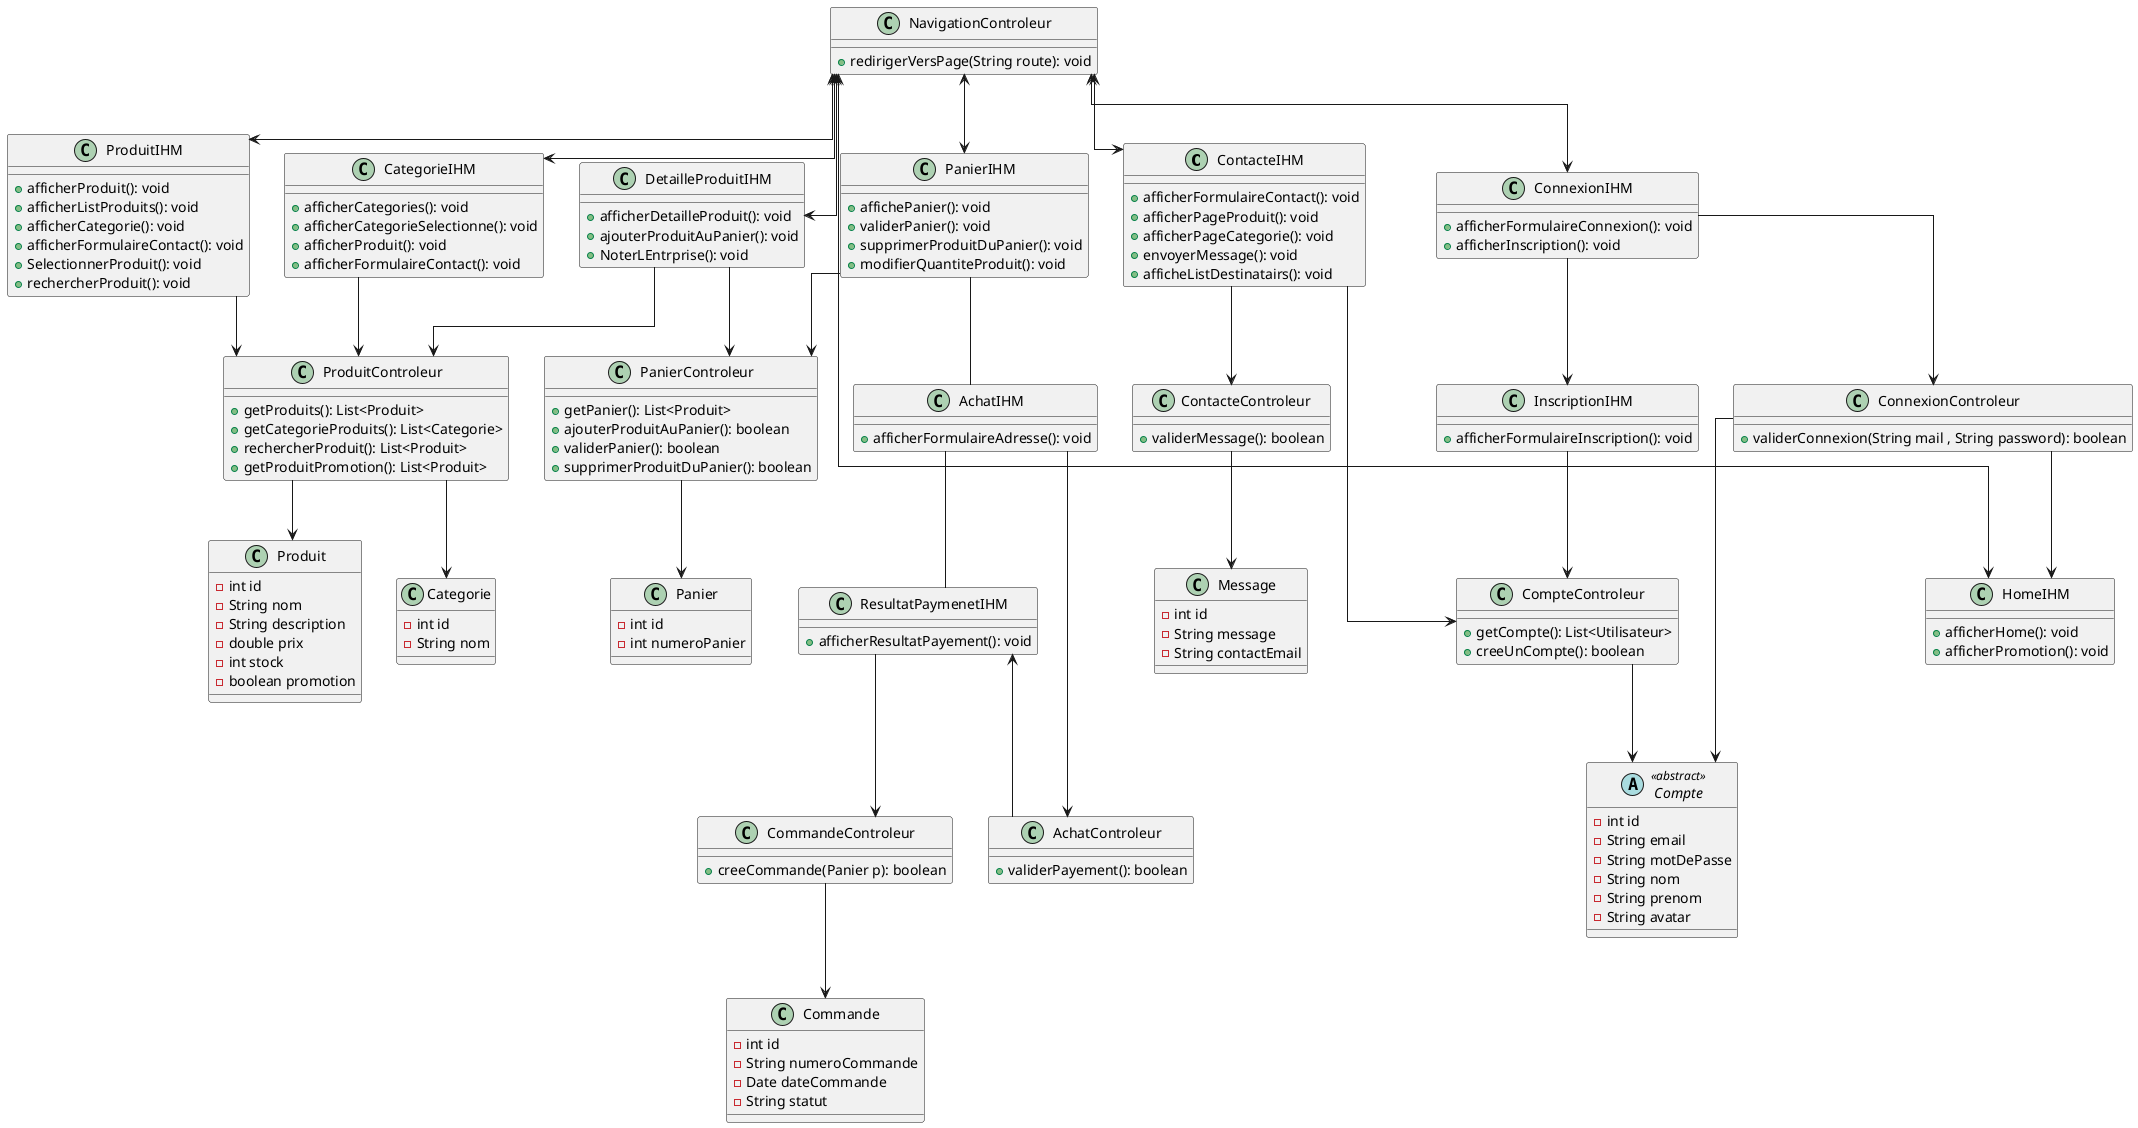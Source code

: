 @startuml
'hide circle
hide @unlinked
skinparam linetype ortho
skinparam lineStyle jumps




'------IHM --------------------------'
class ContacteIHM {
+ afficherFormulaireContact(): void
+ afficherPageProduit(): void
+ afficherPageCategorie(): void
+ envoyerMessage(): void
+ afficheListDestinatairs(): void
}

class ProduitIHM {
+ afficherProduit(): void
+ afficherListProduits(): void
+ afficherCategorie(): void
+ afficherFormulaireContact(): void
+ SelectionnerProduit(): void
+ rechercherProduit(): void


}
class CategorieIHM {
 + afficherCategories(): void
 +afficherCategorieSelectionne(): void
 + afficherProduit(): void
 + afficherFormulaireContact(): void


}

class DetailleProduitIHM {
 + afficherDetailleProduit(): void
 + ajouterProduitAuPanier(): void
 + NoterLEntrprise(): void

}


class PanierIHM {
+ affichePanier(): void
+ validerPanier(): void
+ supprimerProduitDuPanier(): void
+ modifierQuantiteProduit(): void

}

class AchatIHM {
+ afficherFormulaireAdresse(): void
}

class ResultatPaymenetIHM {
+ afficherResultatPayement(): void
}

class HomeIHM {
+ afficherHome(): void
+ afficherPromotion(): void
}

class ConnexionIHM {
+ afficherFormulaireConnexion(): void
+afficherInscription(): void

}

class InscriptionIHM {
+ afficherFormulaireInscription(): void
}




'-------------------Controleur-------------------'
class CompteControleur {
+ getCompte(): List<Utilisateur>
+ creeUnCompte(): boolean

}

class ContacteControleur {
+ validerMessage(): boolean
}

class ProduitControleur {
+ getProduits(): List<Produit>
+ getCategorieProduits(): List<Categorie>
+ rechercherProduit(): List<Produit>
+ getProduitPromotion(): List<Produit>
}


class PanierControleur {
+ getPanier(): List<Produit>
+ ajouterProduitAuPanier(): boolean
+ validerPanier(): boolean
+ supprimerProduitDuPanier(): boolean
}

class AchatControleur {
+ validerPayement(): boolean
}


class CommandeControleur {
+ creeCommande(Panier p): boolean
}

class ConnexionControleur {
+ validerConnexion(String mail , String password): boolean
}


class NavigationControleur {
+ redirigerVersPage(String route): void
}





'-------------------Laison-------------------'
'ContacteIHM -r- ProduitIHM
'ProduitIHM -r- CategorieIHM
'ProduitIHM -- DetailleProduitIHM
'CategorieIHM -r- PanierIHM

NavigationControleur <--> ContacteIHM
NavigationControleur <--> ProduitIHM
NavigationControleur <--> CategorieIHM
NavigationControleur <--> DetailleProduitIHM
NavigationControleur <--> PanierIHM
NavigationControleur <--> HomeIHM
NavigationControleur <--> ConnexionIHM



ContacteIHM --> ContacteControleur
ContacteIHM --> CompteControleur

ContacteControleur --> Message
CompteControleur --> Compte

ProduitIHM --> ProduitControleur

ProduitControleur --> Produit
ProduitControleur --> Categorie

CategorieIHM --> ProduitControleur

DetailleProduitIHM --> ProduitControleur
DetailleProduitIHM --> PanierControleur

PanierIHM --> PanierControleur
PanierIHM -- AchatIHM

PanierControleur --> Panier

AchatIHM --> AchatControleur
AchatIHM -- ResultatPaymenetIHM

ResultatPaymenetIHM <-- AchatControleur
ResultatPaymenetIHM --> CommandeControleur

CommandeControleur --> Commande

ConnexionIHM --> ConnexionControleur
ConnexionIHM --> InscriptionIHM


ConnexionControleur --> Compte
ConnexionControleur --> HomeIHM

InscriptionIHM --> CompteControleur

class BoutiqueEntity {

}

abstract class Compte <<abstract>> {
    - int id
    - String email
    - String motDePasse
    - String nom
    - String prenom
    - String avatar

}

interface Client <<interface>>{

}


class Produit {
    - int id
    - String nom
    - String description
    - double prix
    - int stock
    - boolean promotion
}

class Commande {
    - int id
    - String numeroCommande
    - Date dateCommande
    - String statut
}

class Panier {
    - int id
    - int numeroPanier
}

class Categorie {
    - int id
    - String nom
}
'
''------------------------------------------------
'Relations

class Message {
    - int id
    - String message
    - String contactEmail
}
'
''------------------------------------------------
'' Noms d'associations
''Y a des espaces pour aligner les noms
'
'' Boutique gère plusieurs comptes
'BoutiqueEntity "0..*  " -- "1  " Compte : "gère"
'
'' Boutique contient plusieurs commandes
'BoutiqueEntity "0..*" -- "1     " Commande : " contient"
'
'' Boutique regroupe plusieurs catégories
'BoutiqueEntity "0..*" -- "1" Categorie : " regroupe"
'
'' Boutique propose plusieurs produits
'BoutiqueEntity "0..*" -- "     1" Produit : " propose"
'
'' Héritage / spécialisation
'Administrateur --|> Compte
'Utilisateur --|> Compte
'
'' Implémentation de l'interface Client
'Visiteur ..|> Client
'Utilisateur ..|> Client
'
'' Un produit peut appartenir à plusieurs catégories, et vice versa
'Produit "*" -- "*" Categorie : "appartient"
'
'' Un panier (0..1) peut contenir plusieurs produits
'Panier "0..1 " -- "\t* " Produit : " contient"
'
'' Une commande (1) est liée à un panier (0..1)
'Commande "1" -- "0..1" Panier : " est liée à"
'
'' Une commande est passée par plusieurs utilisateurs éventuels (ou un)
'Commande "1 " -- "0..* " Utilisateur : " passe"
'
'' Un client possède un ou plusieurs paniers
'Client "0..*" -- "1  " Panier : "possède\n"
'
'' Plusieurs notes pour un même produit
'Produit "0..* " -- "1 " Note : " note"
'
'' Un compte est lié à une messagerie
'Message "1" --> "1\n" Compte : "associée à"

@enduml

